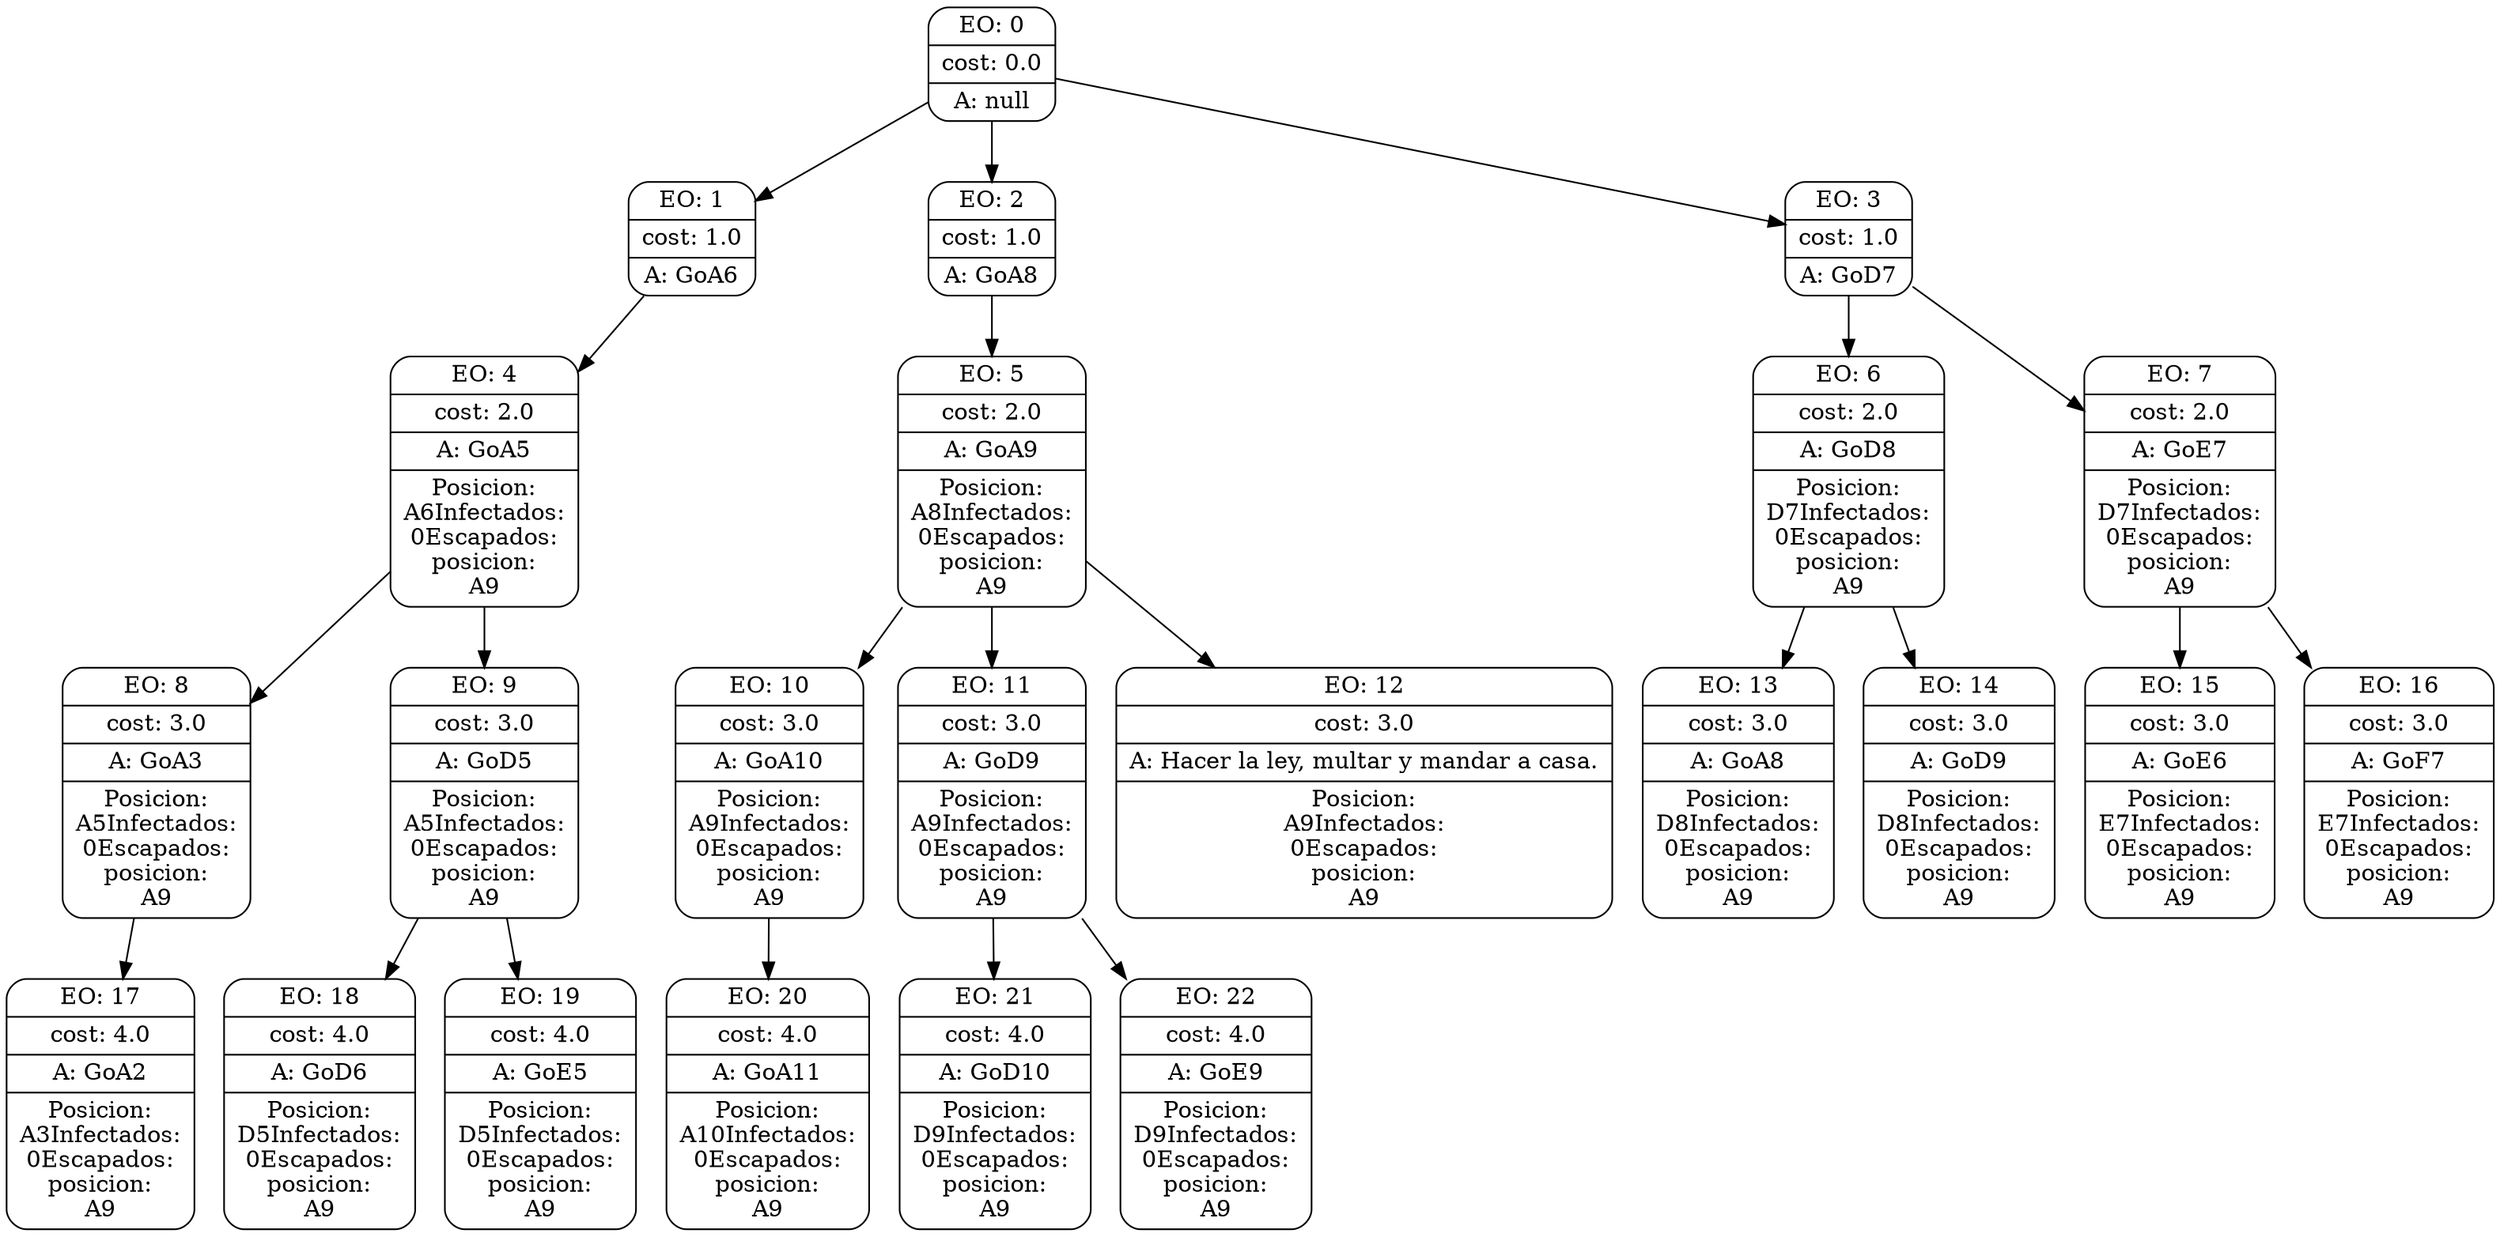 digraph g {
node [shape = Mrecord];
nodo0[label="{EO: 0|cost: 0.0|A: null}"]
nodo1[label="{EO: 1|cost: 1.0|A: GoA6}"]
nodo4[label="{EO: 4|cost: 2.0|A: GoA5|Posicion:\nA6
Infectados:\n0
Escapados:\n
posicion:\nA9
}"]
nodo8[label="{EO: 8|cost: 3.0|A: GoA3|Posicion:\nA5
Infectados:\n0
Escapados:\n
posicion:\nA9
}"]
nodo17[label="{EO: 17|cost: 4.0|A: GoA2|Posicion:\nA3
Infectados:\n0
Escapados:\n
posicion:\nA9
}"]

nodo8 -> nodo17;

nodo4 -> nodo8;
nodo9[label="{EO: 9|cost: 3.0|A: GoD5|Posicion:\nA5
Infectados:\n0
Escapados:\n
posicion:\nA9
}"]
nodo18[label="{EO: 18|cost: 4.0|A: GoD6|Posicion:\nD5
Infectados:\n0
Escapados:\n
posicion:\nA9
}"]

nodo9 -> nodo18;
nodo19[label="{EO: 19|cost: 4.0|A: GoE5|Posicion:\nD5
Infectados:\n0
Escapados:\n
posicion:\nA9
}"]

nodo9 -> nodo19;

nodo4 -> nodo9;

nodo1 -> nodo4;

nodo0 -> nodo1;
nodo2[label="{EO: 2|cost: 1.0|A: GoA8}"]
nodo5[label="{EO: 5|cost: 2.0|A: GoA9|Posicion:\nA8
Infectados:\n0
Escapados:\n
posicion:\nA9
}"]
nodo10[label="{EO: 10|cost: 3.0|A: GoA10|Posicion:\nA9
Infectados:\n0
Escapados:\n
posicion:\nA9
}"]
nodo20[label="{EO: 20|cost: 4.0|A: GoA11|Posicion:\nA10
Infectados:\n0
Escapados:\n
posicion:\nA9
}"]

nodo10 -> nodo20;

nodo5 -> nodo10;
nodo11[label="{EO: 11|cost: 3.0|A: GoD9|Posicion:\nA9
Infectados:\n0
Escapados:\n
posicion:\nA9
}"]
nodo21[label="{EO: 21|cost: 4.0|A: GoD10|Posicion:\nD9
Infectados:\n0
Escapados:\n
posicion:\nA9
}"]

nodo11 -> nodo21;
nodo22[label="{EO: 22|cost: 4.0|A: GoE9|Posicion:\nD9
Infectados:\n0
Escapados:\n
posicion:\nA9
}"]

nodo11 -> nodo22;

nodo5 -> nodo11;
nodo12[label="{EO: 12|cost: 3.0|A: Hacer la ley, multar y mandar a casa.|Posicion:\nA9
Infectados:\n0
Escapados:\n
posicion:\nA9
}"]

nodo5 -> nodo12;

nodo2 -> nodo5;

nodo0 -> nodo2;
nodo3[label="{EO: 3|cost: 1.0|A: GoD7}"]
nodo6[label="{EO: 6|cost: 2.0|A: GoD8|Posicion:\nD7
Infectados:\n0
Escapados:\n
posicion:\nA9
}"]
nodo13[label="{EO: 13|cost: 3.0|A: GoA8|Posicion:\nD8
Infectados:\n0
Escapados:\n
posicion:\nA9
}"]

nodo6 -> nodo13;
nodo14[label="{EO: 14|cost: 3.0|A: GoD9|Posicion:\nD8
Infectados:\n0
Escapados:\n
posicion:\nA9
}"]

nodo6 -> nodo14;

nodo3 -> nodo6;
nodo7[label="{EO: 7|cost: 2.0|A: GoE7|Posicion:\nD7
Infectados:\n0
Escapados:\n
posicion:\nA9
}"]
nodo15[label="{EO: 15|cost: 3.0|A: GoE6|Posicion:\nE7
Infectados:\n0
Escapados:\n
posicion:\nA9
}"]

nodo7 -> nodo15;
nodo16[label="{EO: 16|cost: 3.0|A: GoF7|Posicion:\nE7
Infectados:\n0
Escapados:\n
posicion:\nA9
}"]

nodo7 -> nodo16;

nodo3 -> nodo7;

nodo0 -> nodo3;


}